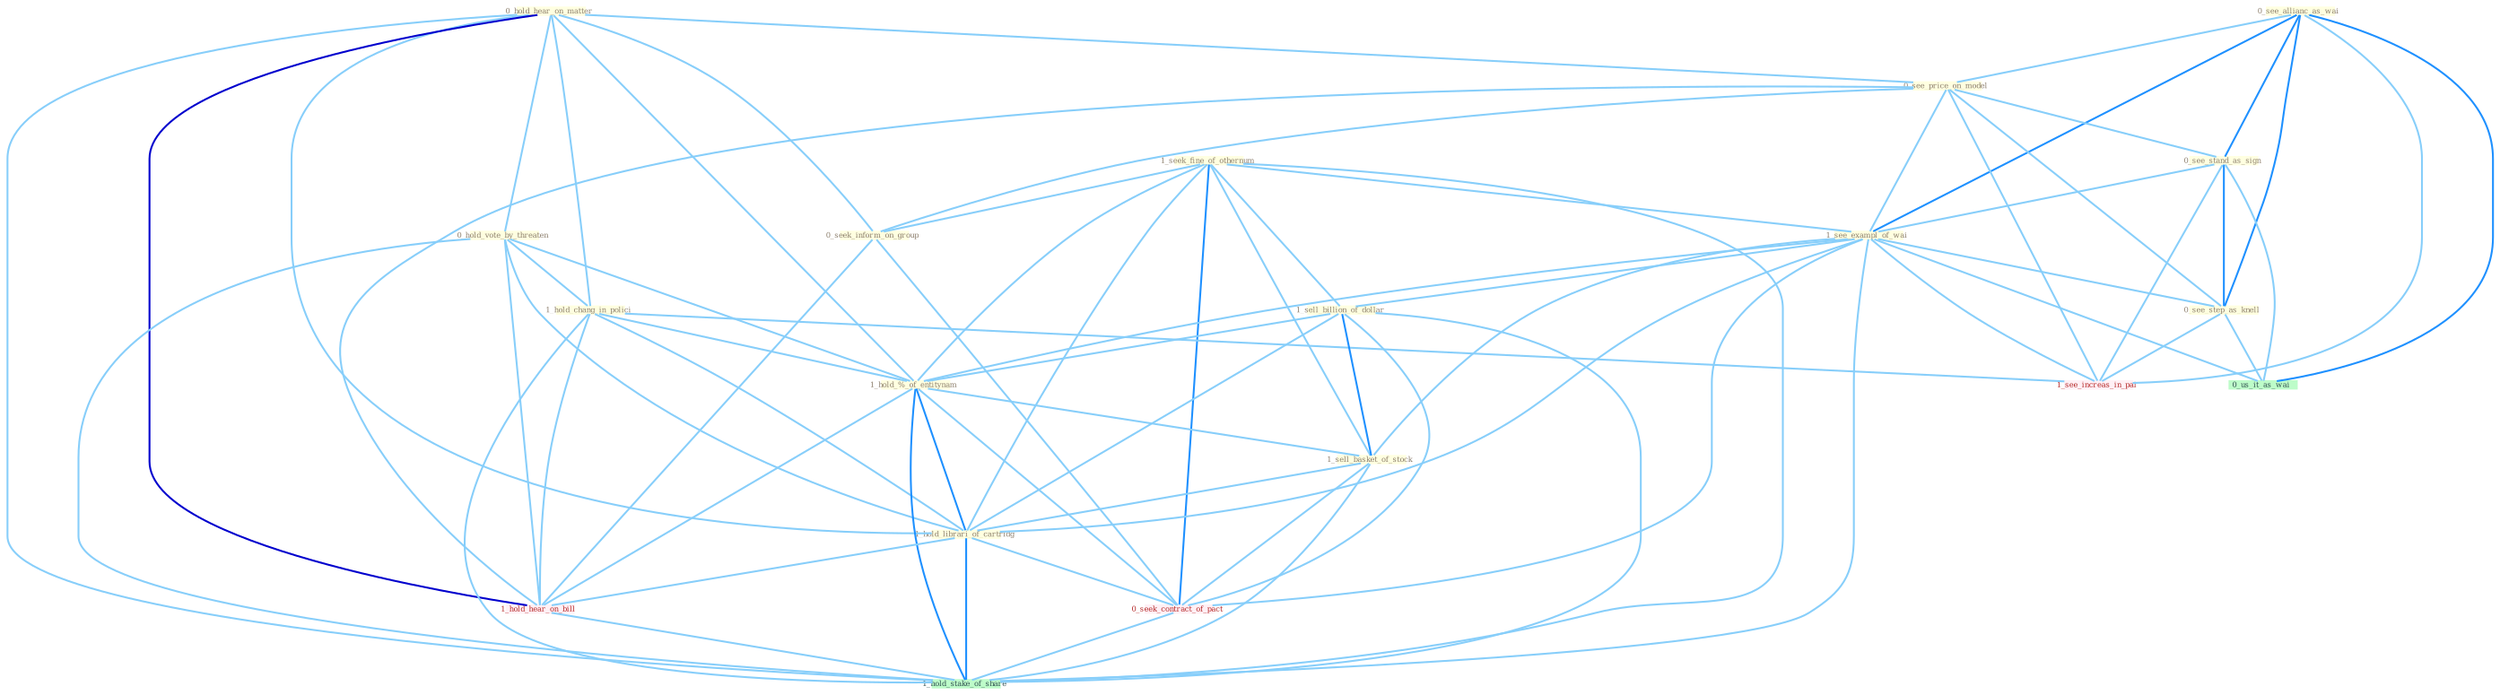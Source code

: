 Graph G{ 
    node
    [shape=polygon,style=filled,width=.5,height=.06,color="#BDFCC9",fixedsize=true,fontsize=4,
    fontcolor="#2f4f4f"];
    {node
    [color="#ffffe0", fontcolor="#8b7d6b"] "0_see_allianc_as_wai " "0_hold_hear_on_matter " "0_see_price_on_model " "0_see_stand_as_sign " "0_hold_vote_by_threaten " "1_seek_fine_of_othernum " "1_hold_chang_in_polici " "1_see_exampl_of_wai " "0_seek_inform_on_group " "1_sell_billion_of_dollar " "1_hold_%_of_entitynam " "1_sell_basket_of_stock " "0_see_step_as_knell " "1_hold_librari_of_cartridg "}
{node [color="#fff0f5", fontcolor="#b22222"] "0_seek_contract_of_pact " "1_see_increas_in_pai " "1_hold_hear_on_bill "}
edge [color="#B0E2FF"];

	"0_see_allianc_as_wai " -- "0_see_price_on_model " [w="1", color="#87cefa" ];
	"0_see_allianc_as_wai " -- "0_see_stand_as_sign " [w="2", color="#1e90ff" , len=0.8];
	"0_see_allianc_as_wai " -- "1_see_exampl_of_wai " [w="2", color="#1e90ff" , len=0.8];
	"0_see_allianc_as_wai " -- "0_see_step_as_knell " [w="2", color="#1e90ff" , len=0.8];
	"0_see_allianc_as_wai " -- "0_us_it_as_wai " [w="2", color="#1e90ff" , len=0.8];
	"0_see_allianc_as_wai " -- "1_see_increas_in_pai " [w="1", color="#87cefa" ];
	"0_hold_hear_on_matter " -- "0_see_price_on_model " [w="1", color="#87cefa" ];
	"0_hold_hear_on_matter " -- "0_hold_vote_by_threaten " [w="1", color="#87cefa" ];
	"0_hold_hear_on_matter " -- "1_hold_chang_in_polici " [w="1", color="#87cefa" ];
	"0_hold_hear_on_matter " -- "0_seek_inform_on_group " [w="1", color="#87cefa" ];
	"0_hold_hear_on_matter " -- "1_hold_%_of_entitynam " [w="1", color="#87cefa" ];
	"0_hold_hear_on_matter " -- "1_hold_librari_of_cartridg " [w="1", color="#87cefa" ];
	"0_hold_hear_on_matter " -- "1_hold_hear_on_bill " [w="3", color="#0000cd" , len=0.6];
	"0_hold_hear_on_matter " -- "1_hold_stake_of_share " [w="1", color="#87cefa" ];
	"0_see_price_on_model " -- "0_see_stand_as_sign " [w="1", color="#87cefa" ];
	"0_see_price_on_model " -- "1_see_exampl_of_wai " [w="1", color="#87cefa" ];
	"0_see_price_on_model " -- "0_seek_inform_on_group " [w="1", color="#87cefa" ];
	"0_see_price_on_model " -- "0_see_step_as_knell " [w="1", color="#87cefa" ];
	"0_see_price_on_model " -- "1_see_increas_in_pai " [w="1", color="#87cefa" ];
	"0_see_price_on_model " -- "1_hold_hear_on_bill " [w="1", color="#87cefa" ];
	"0_see_stand_as_sign " -- "1_see_exampl_of_wai " [w="1", color="#87cefa" ];
	"0_see_stand_as_sign " -- "0_see_step_as_knell " [w="2", color="#1e90ff" , len=0.8];
	"0_see_stand_as_sign " -- "0_us_it_as_wai " [w="1", color="#87cefa" ];
	"0_see_stand_as_sign " -- "1_see_increas_in_pai " [w="1", color="#87cefa" ];
	"0_hold_vote_by_threaten " -- "1_hold_chang_in_polici " [w="1", color="#87cefa" ];
	"0_hold_vote_by_threaten " -- "1_hold_%_of_entitynam " [w="1", color="#87cefa" ];
	"0_hold_vote_by_threaten " -- "1_hold_librari_of_cartridg " [w="1", color="#87cefa" ];
	"0_hold_vote_by_threaten " -- "1_hold_hear_on_bill " [w="1", color="#87cefa" ];
	"0_hold_vote_by_threaten " -- "1_hold_stake_of_share " [w="1", color="#87cefa" ];
	"1_seek_fine_of_othernum " -- "1_see_exampl_of_wai " [w="1", color="#87cefa" ];
	"1_seek_fine_of_othernum " -- "0_seek_inform_on_group " [w="1", color="#87cefa" ];
	"1_seek_fine_of_othernum " -- "1_sell_billion_of_dollar " [w="1", color="#87cefa" ];
	"1_seek_fine_of_othernum " -- "1_hold_%_of_entitynam " [w="1", color="#87cefa" ];
	"1_seek_fine_of_othernum " -- "1_sell_basket_of_stock " [w="1", color="#87cefa" ];
	"1_seek_fine_of_othernum " -- "1_hold_librari_of_cartridg " [w="1", color="#87cefa" ];
	"1_seek_fine_of_othernum " -- "0_seek_contract_of_pact " [w="2", color="#1e90ff" , len=0.8];
	"1_seek_fine_of_othernum " -- "1_hold_stake_of_share " [w="1", color="#87cefa" ];
	"1_hold_chang_in_polici " -- "1_hold_%_of_entitynam " [w="1", color="#87cefa" ];
	"1_hold_chang_in_polici " -- "1_hold_librari_of_cartridg " [w="1", color="#87cefa" ];
	"1_hold_chang_in_polici " -- "1_see_increas_in_pai " [w="1", color="#87cefa" ];
	"1_hold_chang_in_polici " -- "1_hold_hear_on_bill " [w="1", color="#87cefa" ];
	"1_hold_chang_in_polici " -- "1_hold_stake_of_share " [w="1", color="#87cefa" ];
	"1_see_exampl_of_wai " -- "1_sell_billion_of_dollar " [w="1", color="#87cefa" ];
	"1_see_exampl_of_wai " -- "1_hold_%_of_entitynam " [w="1", color="#87cefa" ];
	"1_see_exampl_of_wai " -- "1_sell_basket_of_stock " [w="1", color="#87cefa" ];
	"1_see_exampl_of_wai " -- "0_see_step_as_knell " [w="1", color="#87cefa" ];
	"1_see_exampl_of_wai " -- "1_hold_librari_of_cartridg " [w="1", color="#87cefa" ];
	"1_see_exampl_of_wai " -- "0_seek_contract_of_pact " [w="1", color="#87cefa" ];
	"1_see_exampl_of_wai " -- "0_us_it_as_wai " [w="1", color="#87cefa" ];
	"1_see_exampl_of_wai " -- "1_see_increas_in_pai " [w="1", color="#87cefa" ];
	"1_see_exampl_of_wai " -- "1_hold_stake_of_share " [w="1", color="#87cefa" ];
	"0_seek_inform_on_group " -- "0_seek_contract_of_pact " [w="1", color="#87cefa" ];
	"0_seek_inform_on_group " -- "1_hold_hear_on_bill " [w="1", color="#87cefa" ];
	"1_sell_billion_of_dollar " -- "1_hold_%_of_entitynam " [w="1", color="#87cefa" ];
	"1_sell_billion_of_dollar " -- "1_sell_basket_of_stock " [w="2", color="#1e90ff" , len=0.8];
	"1_sell_billion_of_dollar " -- "1_hold_librari_of_cartridg " [w="1", color="#87cefa" ];
	"1_sell_billion_of_dollar " -- "0_seek_contract_of_pact " [w="1", color="#87cefa" ];
	"1_sell_billion_of_dollar " -- "1_hold_stake_of_share " [w="1", color="#87cefa" ];
	"1_hold_%_of_entitynam " -- "1_sell_basket_of_stock " [w="1", color="#87cefa" ];
	"1_hold_%_of_entitynam " -- "1_hold_librari_of_cartridg " [w="2", color="#1e90ff" , len=0.8];
	"1_hold_%_of_entitynam " -- "0_seek_contract_of_pact " [w="1", color="#87cefa" ];
	"1_hold_%_of_entitynam " -- "1_hold_hear_on_bill " [w="1", color="#87cefa" ];
	"1_hold_%_of_entitynam " -- "1_hold_stake_of_share " [w="2", color="#1e90ff" , len=0.8];
	"1_sell_basket_of_stock " -- "1_hold_librari_of_cartridg " [w="1", color="#87cefa" ];
	"1_sell_basket_of_stock " -- "0_seek_contract_of_pact " [w="1", color="#87cefa" ];
	"1_sell_basket_of_stock " -- "1_hold_stake_of_share " [w="1", color="#87cefa" ];
	"0_see_step_as_knell " -- "0_us_it_as_wai " [w="1", color="#87cefa" ];
	"0_see_step_as_knell " -- "1_see_increas_in_pai " [w="1", color="#87cefa" ];
	"1_hold_librari_of_cartridg " -- "0_seek_contract_of_pact " [w="1", color="#87cefa" ];
	"1_hold_librari_of_cartridg " -- "1_hold_hear_on_bill " [w="1", color="#87cefa" ];
	"1_hold_librari_of_cartridg " -- "1_hold_stake_of_share " [w="2", color="#1e90ff" , len=0.8];
	"0_seek_contract_of_pact " -- "1_hold_stake_of_share " [w="1", color="#87cefa" ];
	"1_hold_hear_on_bill " -- "1_hold_stake_of_share " [w="1", color="#87cefa" ];
}